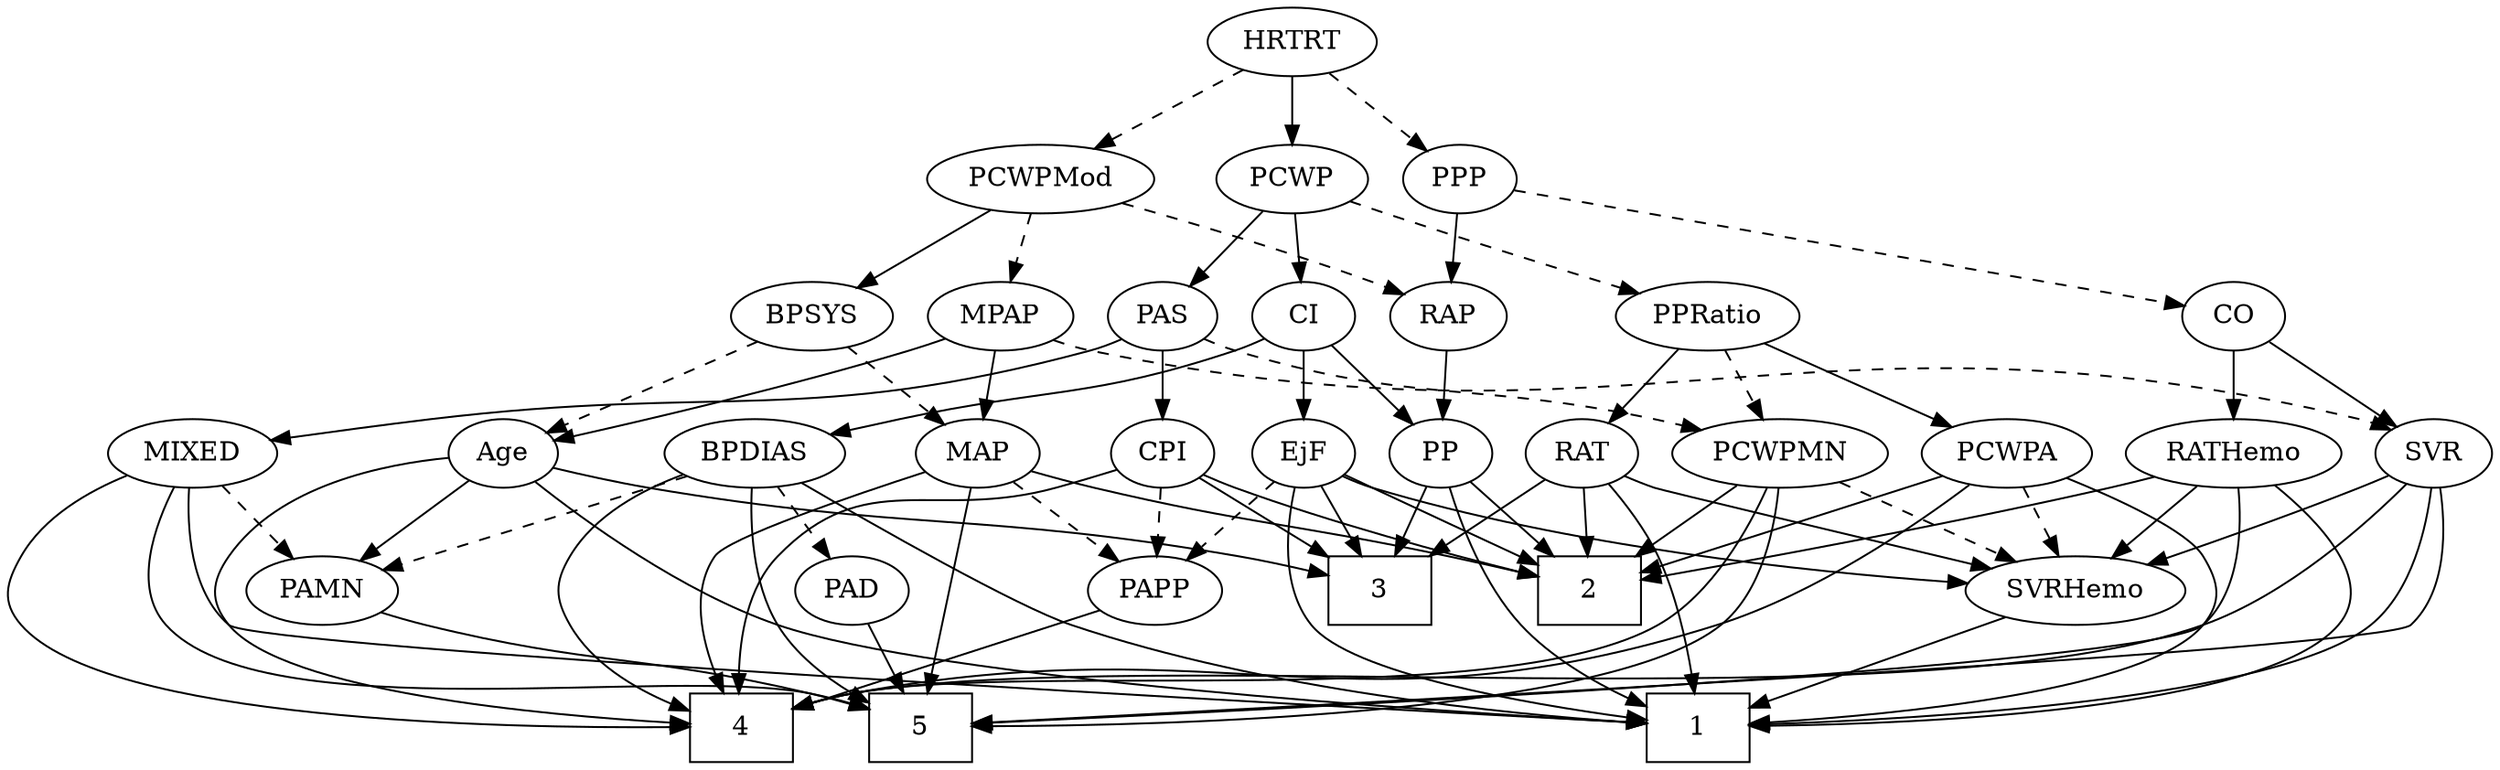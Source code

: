 strict digraph {
	graph [bb="0,0,1312.2,396"];
	node [label="\N"];
	1	[height=0.5,
		pos="833.32,18",
		shape=box,
		width=0.75];
	2	[height=0.5,
		pos="814.32,90",
		shape=box,
		width=0.75];
	3	[height=0.5,
		pos="666.32,90",
		shape=box,
		width=0.75];
	4	[height=0.5,
		pos="415.32,18",
		shape=box,
		width=0.75];
	5	[height=0.5,
		pos="487.32,18",
		shape=box,
		width=0.75];
	Age	[height=0.5,
		pos="267.32,162",
		width=0.75];
	Age -> 1	[pos="e,806.18,20.384 272.15,144.28 279.12,123.5 294.1,88.745 320.32,72 360.26,46.499 684.87,26.934 796.1,20.923",
		style=solid];
	Age -> 3	[pos="e,639.05,97.96 288.21,150.33 293.67,147.91 299.62,145.6 305.32,144 429.13,109.37 465.74,130.42 592.32,108 604.37,105.87 617.41,103.05 \
629.14,100.32",
		style=solid];
	Age -> 4	[pos="e,388.18,18.955 241.95,155.66 192.77,145.06 88.36,121.24 78.323,108 68.656,95.25 67.925,84.161 78.323,72 116.59,27.25 298.69,20.041 \
378.13,19.054",
		style=solid];
	PAMN	[height=0.5,
		pos="123.32,90",
		width=1.011];
	Age -> PAMN	[pos="e,148.54,103.26 246.08,150.67 222.84,139.38 185.26,121.11 157.79,107.76",
		style=solid];
	EjF	[height=0.5,
		pos="682.32,162",
		width=0.75];
	EjF -> 1	[pos="e,806.9,36.066 694.08,145.59 708.59,127.06 734.52,95.54 760.32,72 772.07,61.28 785.99,50.723 798.51,41.889",
		style=solid];
	EjF -> 2	[pos="e,786.97,105.5 702.95,150.06 723.01,139.42 753.91,123.04 778.08,110.22",
		style=solid];
	EjF -> 3	[pos="e,670.27,108.28 678.45,144.05 676.67,136.26 674.51,126.82 672.51,118.08",
		style=solid];
	SVRHemo	[height=0.5,
		pos="1061.3,90",
		width=1.3902];
	EjF -> SVRHemo	[pos="e,1012.3,94.125 702.86,150.06 707.81,147.77 713.17,145.58 718.32,144 815.18,114.33 932.75,100.77 1002.1,94.96",
		style=solid];
	PAPP	[height=0.5,
		pos="551.32,90",
		width=0.88464];
	EjF -> PAPP	[pos="e,573.84,103.03 661.85,150.06 640.67,138.74 607.3,120.91 582.77,107.8",
		style=dashed];
	RAP	[height=0.5,
		pos="775.32,234",
		width=0.77632];
	PP	[height=0.5,
		pos="754.32,162",
		width=0.75];
	RAP -> PP	[pos="e,759.36,179.79 770.24,216.05 767.84,208.06 764.92,198.33 762.24,189.4",
		style=solid];
	MIXED	[height=0.5,
		pos="123.32,162",
		width=1.1193];
	MIXED -> 1	[pos="e,806.28,20.171 143.58,146.29 173.1,125.7 230.44,88.942 285.32,72 381.33,42.364 689.27,25.658 796.27,20.634",
		style=solid];
	MIXED -> 4	[pos="e,388.32,20.476 86.038,154.85 59.107,148.24 24.558,134.82 7.3228,108 -1.3263,94.539 -3.2371,84.02 7.3228,72 31.661,44.296 282.23,\
26.8 378.2,21.07",
		style=solid];
	MIXED -> 5	[pos="e,460.18,33.005 105.5,145.66 85.498,126.64 58.302,94.046 78.323,72 132.34,12.52 354.62,54.885 450.25,35.39",
		style=solid];
	MIXED -> PAMN	[pos="e,123.32,108.1 123.32,143.7 123.32,135.98 123.32,126.71 123.32,118.11",
		style=dashed];
	MPAP	[height=0.5,
		pos="622.32,234",
		width=0.97491];
	MPAP -> Age	[pos="e,288.22,173.65 596.13,221.71 590.35,219.55 584.19,217.5 578.32,216 459.74,185.73 423.08,213.34 305.32,180 302.74,179.27 300.1,178.39 \
297.49,177.43",
		style=solid];
	SVR	[height=0.5,
		pos="1244.3,162",
		width=0.77632];
	MPAP -> SVR	[pos="e,1221.8,172.8 647.98,221.6 653.9,219.39 660.25,217.35 666.32,216 897.69,164.72 966.58,229.58 1198.3,180 1202.8,179.03 1207.5,177.71 \
1212.1,176.23",
		style=dashed];
	MAP	[height=0.5,
		pos="494.32,162",
		width=0.84854];
	MPAP -> MAP	[pos="e,516.05,174.88 599.14,220.32 578.37,208.97 547.76,192.22 524.98,179.76",
		style=solid];
	BPSYS	[height=0.5,
		pos="459.32,234",
		width=1.0471];
	BPSYS -> Age	[pos="e,288.88,173.05 428.64,223.33 397.35,213.27 347.53,196.67 305.32,180 302.97,179.07 300.55,178.08 298.13,177.06",
		style=dashed];
	BPSYS -> MAP	[pos="e,486.09,179.47 467.62,216.41 471.76,208.13 476.86,197.92 481.49,188.66",
		style=dashed];
	PAD	[height=0.5,
		pos="358.32,90",
		width=0.79437];
	PAD -> 5	[pos="e,460.03,33.812 379.34,77.597 398.75,67.064 428,51.192 451.16,38.622",
		style=solid];
	CO	[height=0.5,
		pos="1140.3,234",
		width=0.75];
	RATHemo	[height=0.5,
		pos="1140.3,162",
		width=1.3721];
	CO -> RATHemo	[pos="e,1140.3,180.1 1140.3,215.7 1140.3,207.98 1140.3,198.71 1140.3,190.11",
		style=solid];
	CO -> SVR	[pos="e,1225.5,175.64 1158.9,220.49 1175.1,209.6 1198.7,193.69 1217,181.37",
		style=solid];
	PAS	[height=0.5,
		pos="542.32,234",
		width=0.75];
	PAS -> MIXED	[pos="e,160.77,169.14 521.81,221.98 516.86,219.69 511.5,217.52 506.32,216 388.05,181.26 353.33,197.58 231.32,180 211.51,177.14 189.69,\
173.76 170.88,170.76",
		style=solid];
	CPI	[height=0.5,
		pos="610.32,162",
		width=0.75];
	PAS -> CPI	[pos="e,596.25,177.49 556.41,218.5 565.89,208.73 578.57,195.69 589.24,184.7",
		style=solid];
	PCWPMN	[height=0.5,
		pos="921.32,162",
		width=1.3902];
	PAS -> PCWPMN	[pos="e,885.03,174.41 562.83,221.96 567.78,219.68 573.15,217.51 578.32,216 700.47,180.39 737.71,205.69 862.32,180 866.49,179.14 870.8,\
178.14 875.09,177.05",
		style=dashed];
	PAMN -> 5	[pos="e,460.13,32.847 156.28,82.294 172.77,79.024 193.07,75.13 211.32,72 314.52,54.301 346.27,66.593 450.5,35.758",
		style=solid];
	RATHemo -> 1	[pos="e,860.54,19.501 1145.7,144.01 1150.8,124.24 1155.4,91.798 1138.3,72 1104.1,32.202 944.43,22.28 870.76,19.813",
		style=solid];
	RATHemo -> 2	[pos="e,841.51,95.543 1103.9,149.8 1096.8,147.75 1089.4,145.72 1082.3,144 1000.7,124 903.57,106.28 851.59,97.278",
		style=solid];
	RATHemo -> 5	[pos="e,514.61,20.388 1141.9,143.96 1142.8,123.52 1140.7,89.788 1120.3,72 1097.7,52.318 657.15,27.85 524.68,20.912",
		style=solid];
	RATHemo -> SVRHemo	[pos="e,1079.2,106.82 1122.4,145.12 1111.9,135.81 1098.5,123.9 1086.9,113.62",
		style=solid];
	CPI -> 2	[pos="e,787.16,98.339 631.43,150.45 636.27,148.19 641.43,145.92 646.32,144 690.45,126.71 742.72,110.93 777.1,101.17",
		style=solid];
	CPI -> 3	[pos="e,652.62,108.13 622.47,145.81 629.41,137.14 638.28,126.05 646.23,116.12",
		style=solid];
	CPI -> 4	[pos="e,442.61,32.547 611.86,143.84 612.64,123.91 610.68,91.307 592.32,72 549.85,27.325 515.53,55.011 452.17,35.744",
		style=solid];
	CPI -> PAPP	[pos="e,564.51,106.64 597.52,145.81 589.82,136.67 579.85,124.85 571.15,114.52",
		style=dashed];
	RAT	[height=0.5,
		pos="826.32,162",
		width=0.75827];
	RAT -> 1	[pos="e,840.69,36.111 835.78,144.92 841.22,134.72 847.51,121.03 850.32,108 854.82,87.177 849.8,63.479 844.08,45.775",
		style=solid];
	RAT -> 2	[pos="e,817.28,108.28 823.42,144.05 822.1,136.35 820.5,127.03 819.01,118.36",
		style=solid];
	RAT -> 3	[pos="e,693.54,102.29 804.68,150.62 799.96,148.4 794.99,146.1 790.32,144 761.1,130.86 727.69,116.63 702.92,106.22",
		style=solid];
	RAT -> SVRHemo	[pos="e,1019.1,99.908 847.37,150.28 852.21,148.04 857.39,145.8 862.32,144 911.07,126.16 968.54,111.51 1009.2,102.17",
		style=solid];
	SVR -> 1	[pos="e,860.44,19.98 1263.6,148.47 1288.9,130.55 1327.7,96.998 1305.3,72 1276.5,39.72 977.23,24.732 870.71,20.39",
		style=solid];
	SVR -> 4	[pos="e,442.43,33.133 1229.9,146.31 1208.3,125.4 1165.3,87.823 1120.3,72 982.89,23.671 612.07,70.372 452.62,35.547",
		style=solid];
	SVR -> 5	[pos="e,514.38,20.589 1256,145.36 1269,125.73 1286.2,92.173 1267.3,72 1260.9,65.122 679.44,30.34 524.76,21.202",
		style=solid];
	SVR -> SVRHemo	[pos="e,1094.4,103.64 1220.8,151.99 1191.3,140.7 1140.2,121.15 1103.8,107.23",
		style=solid];
	PCWPMod	[height=0.5,
		pos="609.32,306",
		width=1.4443];
	PCWPMod -> RAP	[pos="e,753.08,245.4 642.08,291.97 668.25,281.46 705.8,266.15 738.32,252 740.12,251.22 741.97,250.41 743.82,249.58",
		style=dashed];
	PCWPMod -> MPAP	[pos="e,619.15,252.1 612.54,287.7 613.97,279.98 615.69,270.71 617.29,262.11",
		style=dashed];
	PCWPMod -> BPSYS	[pos="e,485.39,247.16 579.69,291.17 555.2,279.74 520.38,263.5 494.49,251.41",
		style=solid];
	PCWPA	[height=0.5,
		pos="1031.3,162",
		width=1.1555];
	PCWPA -> 1	[pos="e,860.42,19.773 1064.1,150.82 1084.2,142.69 1108.3,129.11 1120.3,108 1128.2,94.09 1130.6,84.298 1120.3,72 1089,34.308 940.94,23.314 \
870.61,20.194",
		style=solid];
	PCWPA -> 2	[pos="e,841.38,99.524 999.51,150.33 993.16,148.22 986.53,146.03 980.32,144 936.01,129.54 884.92,113.29 851.25,102.64",
		style=solid];
	PCWPA -> 4	[pos="e,442.45,33.045 1012.8,145.81 986.17,125.01 934.84,88.386 884.32,72 703.78,13.432 640.02,83.552 452.36,35.652",
		style=solid];
	PCWPA -> SVRHemo	[pos="e,1053.9,108.28 1038.6,144.05 1042,136.09 1046.1,126.41 1050,117.51",
		style=dashed];
	PCWPMN -> 2	[pos="e,840.63,108.21 898.37,145.98 884.07,136.63 865.39,124.41 849.27,113.87",
		style=solid];
	PCWPMN -> 4	[pos="e,442.46,33.024 913.27,144.11 902.27,123.15 880.43,88.205 850.32,72 774.53,31.212 552.64,57.483 452.35,35.468",
		style=solid];
	PCWPMN -> 5	[pos="e,514.33,19.231 919.1,143.83 915.46,123.26 906.19,89.39 883.32,72 827.41,29.478 612.07,21.065 524.59,19.406",
		style=solid];
	PCWPMN -> SVRHemo	[pos="e,1033.4,104.97 949.32,147 970.87,136.22 1000.9,121.23 1024.4,109.47",
		style=dashed];
	SVRHemo -> 1	[pos="e,860.5,27.343 1024.4,77.675 981.97,64.636 912.61,43.343 870.16,30.31",
		style=solid];
	BPDIAS	[height=0.5,
		pos="356.32,162",
		width=1.1735];
	BPDIAS -> 1	[pos="e,806.13,20.167 376.56,146.06 404.94,125.9 458.86,90.399 510.32,72 609.51,36.54 734.41,24.644 795.78,20.779",
		style=solid];
	BPDIAS -> 4	[pos="e,388.3,21.573 329.29,148.13 313.93,139.21 296.07,125.75 287.32,108 280.25,93.648 278.43,85.303 287.32,72 307.41,41.947 348.02,28.914 \
378.14,23.275",
		style=solid];
	BPDIAS -> 5	[pos="e,460.02,32.493 340.76,144.91 324.41,126.01 303.25,94.402 320.32,72 355.07,26.418 390.87,53.828 450.27,35.796",
		style=solid];
	BPDIAS -> PAD	[pos="e,357.83,108.1 356.82,143.7 357.04,135.98 357.3,126.71 357.55,118.11",
		style=dashed];
	BPDIAS -> PAMN	[pos="e,152.05,101.08 323.87,150.36 317.1,148.21 309.99,145.99 303.32,144 245.88,126.84 230.62,125.66 173.32,108 169.54,106.83 165.61,\
105.58 161.68,104.29",
		style=dashed];
	MAP -> 2	[pos="e,787.29,96.913 522.44,154.85 580.23,142.21 712.34,113.31 777.12,99.138",
		style=solid];
	MAP -> 4	[pos="e,425.02,36.425 485.26,144.71 471.73,120.39 446.11,74.333 429.92,45.23",
		style=solid];
	MAP -> 5	[pos="e,488.17,36.189 493.48,143.87 492.29,119.67 490.09,75.211 488.67,46.393",
		style=solid];
	MAP -> PAPP	[pos="e,538.31,106.98 506.97,145.46 514.32,136.44 523.73,124.88 532,114.73",
		style=dashed];
	PP -> 1	[pos="e,810.38,36.147 756.17,143.88 758.8,125.13 764.89,94.734 778.32,72 784.64,61.316 793.68,51.36 802.62,43.028",
		style=solid];
	PP -> 2	[pos="e,799.64,108.13 767.34,145.81 774.85,137.05 784.47,125.83 793.05,115.82",
		style=solid];
	PP -> 3	[pos="e,687.92,108.18 737.36,147.5 725.58,138.14 709.59,125.42 695.76,114.42",
		style=solid];
	PPP	[height=0.5,
		pos="794.32,306",
		width=0.75];
	PPP -> RAP	[pos="e,779.88,251.79 789.72,288.05 787.58,280.14 784.97,270.54 782.57,261.69",
		style=solid];
	PPP -> CO	[pos="e,1114.8,240.15 819.76,299.85 880.63,287.54 1034.7,256.36 1104.8,242.2",
		style=dashed];
	PPRatio	[height=0.5,
		pos="881.32,234",
		width=1.1013];
	PPRatio -> RAT	[pos="e,838.26,178.19 868.57,216.76 861.43,207.68 852.4,196.19 844.53,186.18",
		style=solid];
	PPRatio -> PCWPA	[pos="e,1004,175.76 908.14,220.49 932.23,209.24 967.83,192.63 994.56,180.15",
		style=solid];
	PPRatio -> PCWPMN	[pos="e,911.63,179.96 890.8,216.41 895.52,208.16 901.32,198.01 906.59,188.78",
		style=dashed];
	PCWP	[height=0.5,
		pos="714.32,306",
		width=0.97491];
	PCWP -> PAS	[pos="e,563.53,245.31 687.18,294.48 649.03,279.68 583.57,254.26 578.32,252 576.51,251.22 574.66,250.41 572.8,249.57",
		style=solid];
	PCWP -> PPRatio	[pos="e,853.31,246.74 740.78,293.91 768.62,282.24 812.66,263.78 844.02,250.64",
		style=dashed];
	CI	[height=0.5,
		pos="702.32,234",
		width=0.75];
	PCWP -> CI	[pos="e,705.28,252.28 711.42,288.05 710.1,280.35 708.5,271.03 707.01,262.36",
		style=solid];
	CI -> EjF	[pos="e,687.12,179.79 697.48,216.05 695.22,208.14 692.48,198.54 689.95,189.69",
		style=solid];
	CI -> BPDIAS	[pos="e,394.95,169.73 681.77,222.12 676.82,219.83 671.47,217.62 666.32,216 575.15,187.33 548.52,196.17 454.32,180 438.27,177.24 420.74,\
174.21 405,171.48",
		style=solid];
	CI -> PP	[pos="e,742.81,178.49 713.86,217.46 720.6,208.4 729.22,196.79 736.78,186.61",
		style=solid];
	PAPP -> 4	[pos="e,442.38,32.925 528.56,77.284 507.51,66.447 475.86,50.16 451.37,37.556",
		style=solid];
	HRTRT	[height=0.5,
		pos="714.32,378",
		width=1.1013];
	HRTRT -> PCWPMod	[pos="e,632.25,322.29 692.82,362.67 677.8,352.65 657.5,339.12 640.68,327.91",
		style=dashed];
	HRTRT -> PPP	[pos="e,778.62,320.74 731.68,361.81 743.14,351.78 758.3,338.52 770.83,327.55",
		style=dashed];
	HRTRT -> PCWP	[pos="e,714.32,324.1 714.32,359.7 714.32,351.98 714.32,342.71 714.32,334.11",
		style=solid];
}
